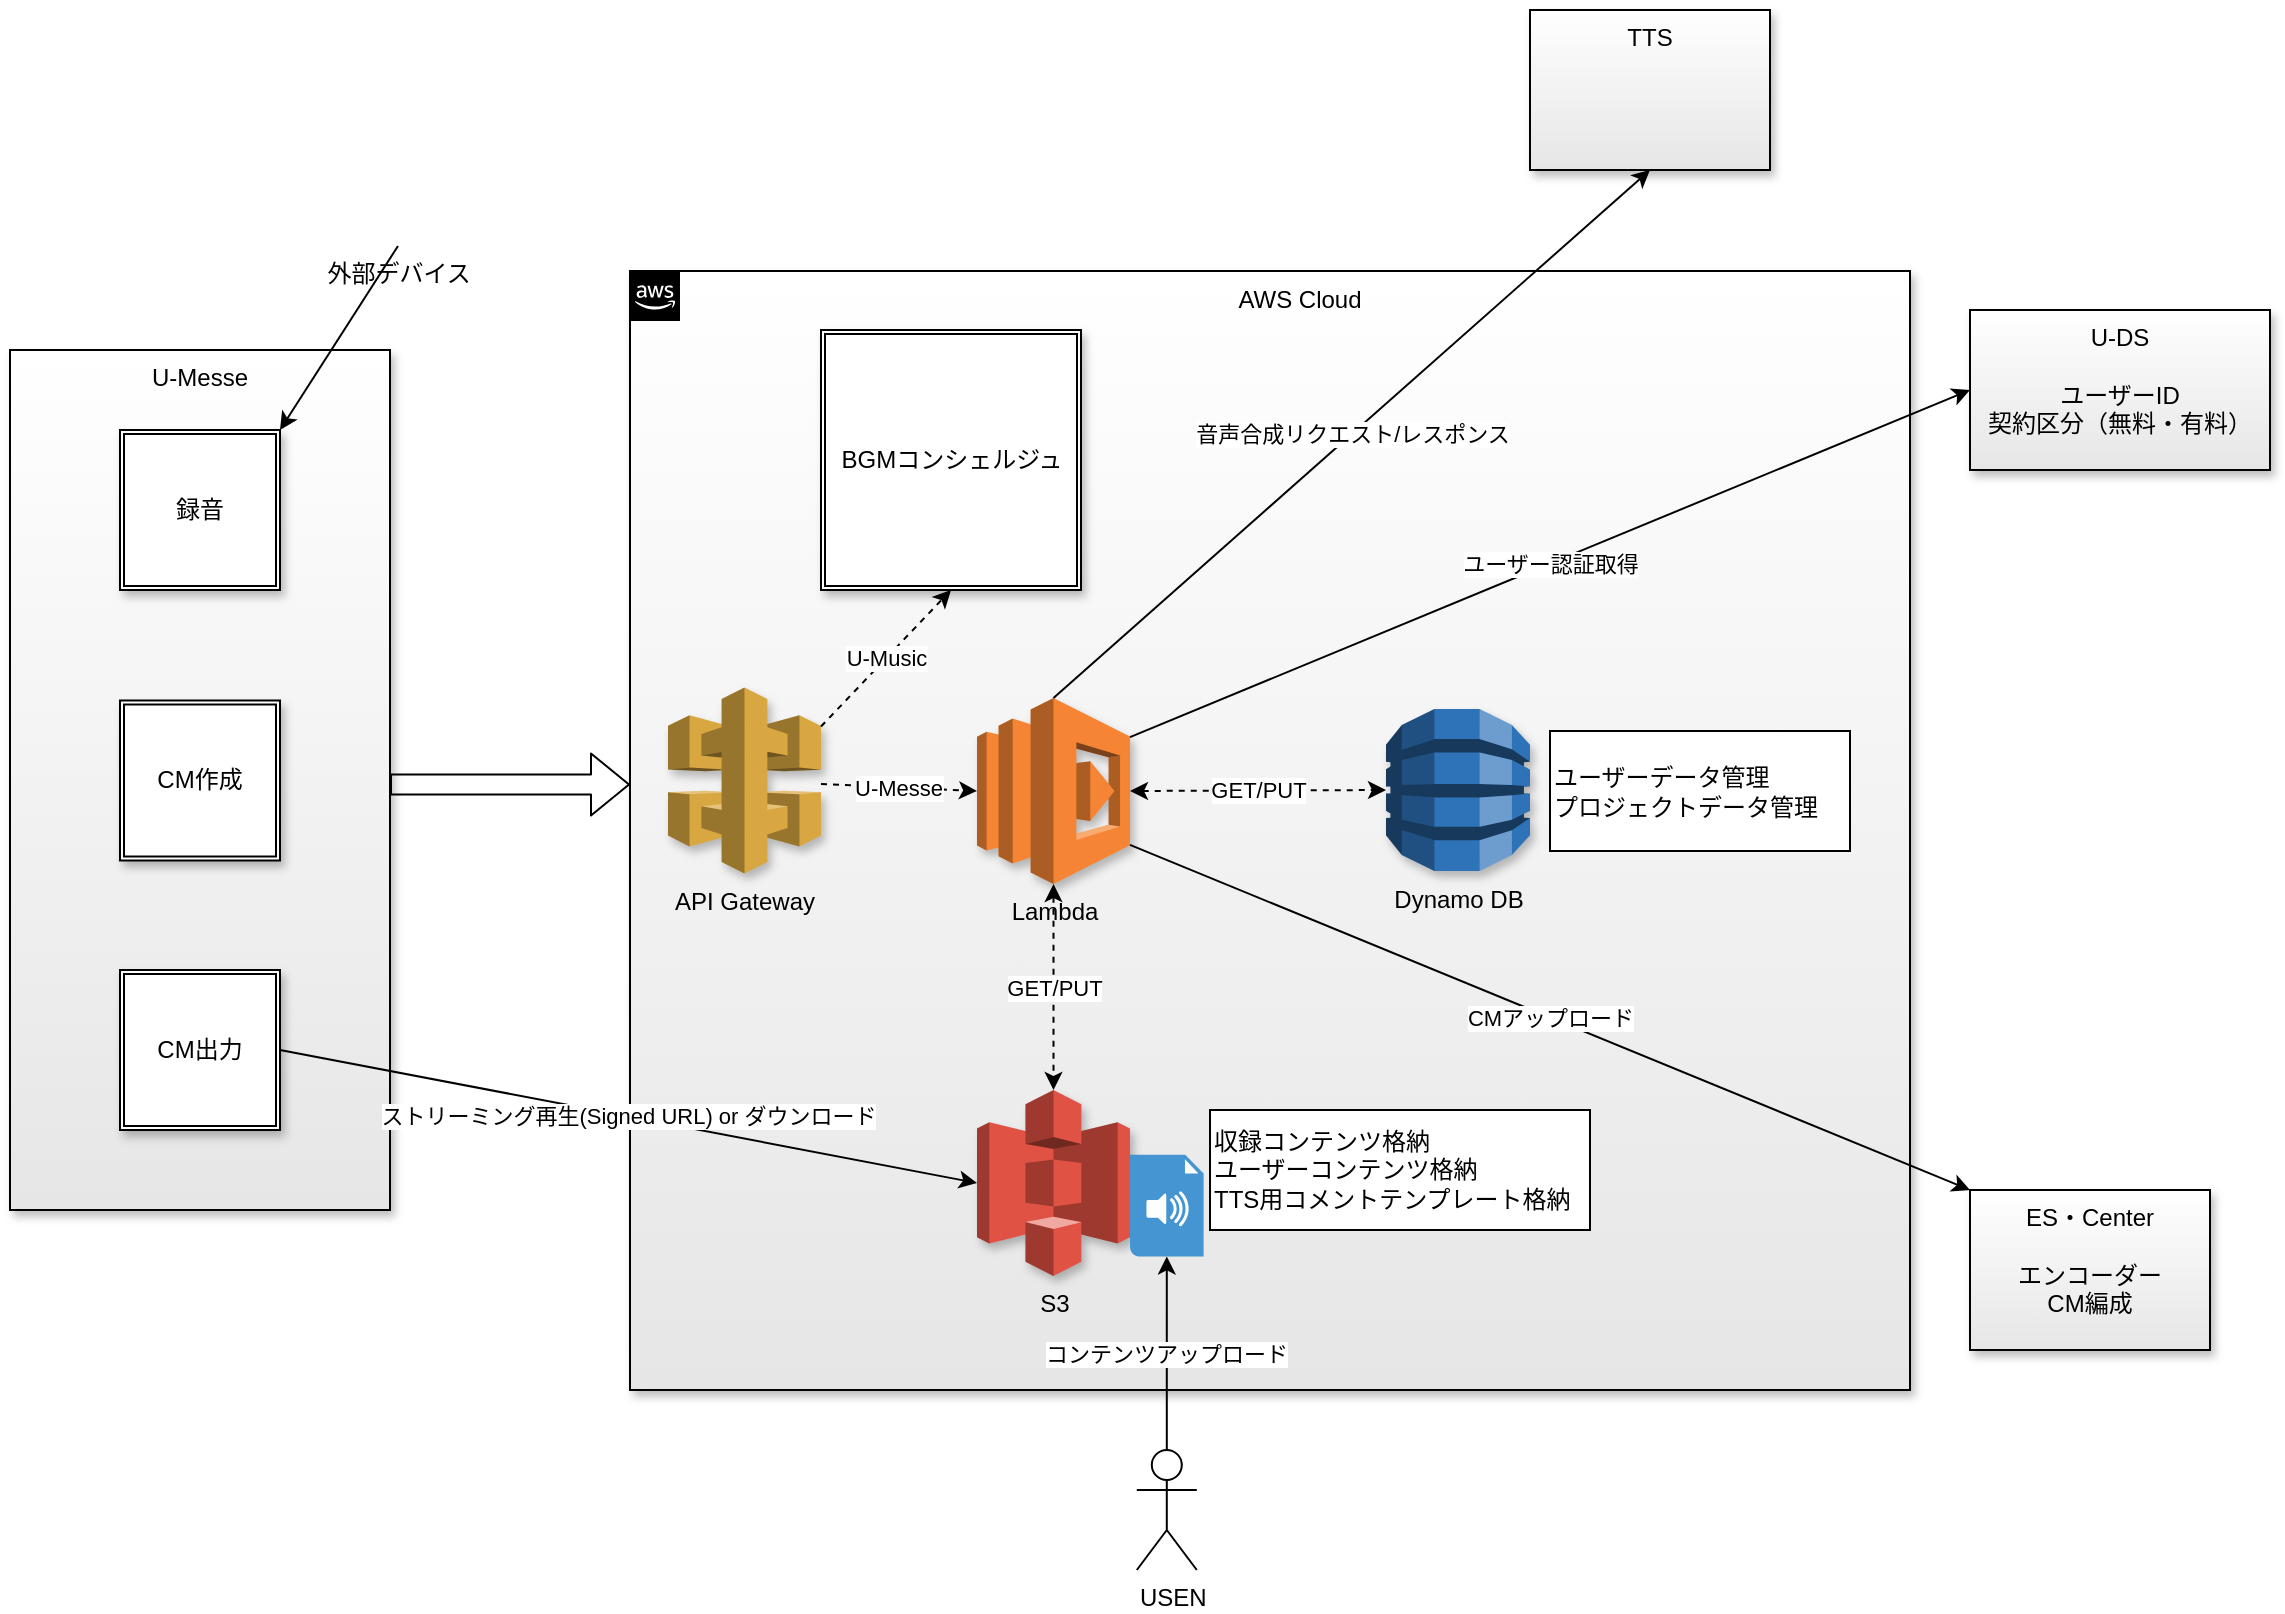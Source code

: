 <mxfile version="13.3.6" type="device"><diagram id="Ht1M8jgEwFfnCIfOTk4-" name="Page-1"><mxGraphModel dx="2447" dy="2153" grid="1" gridSize="10" guides="1" tooltips="1" connect="1" arrows="1" fold="1" page="1" pageScale="1" pageWidth="1169" pageHeight="827" background="#FFFFFF" math="0" shadow="0"><root><mxCell id="0"/><mxCell id="1" parent="0"/><mxCell id="UEzPUAAOIrF-is8g5C7q-175" value="AWS Cloud" style="points=[[0,0],[0.25,0],[0.5,0],[0.75,0],[1,0],[1,0.25],[1,0.5],[1,0.75],[1,1],[0.75,1],[0.5,1],[0.25,1],[0,1],[0,0.75],[0,0.5],[0,0.25]];outlineConnect=0;html=1;whiteSpace=wrap;fontSize=12;fontStyle=0;shape=mxgraph.aws4.group;grIcon=mxgraph.aws4.group_aws_cloud_alt;verticalAlign=top;align=center;spacingLeft=30;dashed=0;labelBackgroundColor=#ffffff;shadow=1;gradientColor=#E6E6E6;" parent="1" vertex="1"><mxGeometry x="200" y="-789.5" width="640" height="559.5" as="geometry"/></mxCell><mxCell id="lU8Pn5vqh1SlUMVNSXbl-1" value="U-Messe" style="rounded=0;whiteSpace=wrap;html=1;shadow=1;align=center;verticalAlign=top;gradientColor=#E6E6E6;" parent="1" vertex="1"><mxGeometry x="-110" y="-750" width="190" height="430" as="geometry"/></mxCell><mxCell id="lU8Pn5vqh1SlUMVNSXbl-3" value="S3" style="outlineConnect=0;dashed=0;verticalLabelPosition=bottom;verticalAlign=top;align=center;html=1;shape=mxgraph.aws3.s3;fillColor=#E05243;shadow=1;" parent="1" vertex="1"><mxGeometry x="373.5" y="-380.0" width="76.5" height="93" as="geometry"/></mxCell><mxCell id="lU8Pn5vqh1SlUMVNSXbl-4" value="Lambda" style="outlineConnect=0;dashed=0;verticalLabelPosition=bottom;verticalAlign=top;align=center;html=1;shape=mxgraph.aws3.lambda;fillColor=#F58534;shadow=1;" parent="1" vertex="1"><mxGeometry x="373.5" y="-576" width="76.5" height="93" as="geometry"/></mxCell><mxCell id="lU8Pn5vqh1SlUMVNSXbl-5" value="API Gateway" style="outlineConnect=0;dashed=0;verticalLabelPosition=bottom;verticalAlign=top;align=center;html=1;shape=mxgraph.aws3.api_gateway;fillColor=#D9A741;shadow=1;" parent="1" vertex="1"><mxGeometry x="219" y="-581.25" width="76.5" height="93" as="geometry"/></mxCell><mxCell id="lU8Pn5vqh1SlUMVNSXbl-9" value="Dynamo DB" style="outlineConnect=0;dashed=0;verticalLabelPosition=bottom;verticalAlign=top;align=center;html=1;shape=mxgraph.aws3.dynamo_db;fillColor=#2E73B8;shadow=1;" parent="1" vertex="1"><mxGeometry x="578" y="-570.5" width="72" height="81" as="geometry"/></mxCell><mxCell id="lU8Pn5vqh1SlUMVNSXbl-10" value="" style="shadow=0;dashed=0;html=1;strokeColor=none;fillColor=#4495D1;labelPosition=center;verticalLabelPosition=bottom;verticalAlign=top;align=center;outlineConnect=0;shape=mxgraph.veeam.audio_file;" parent="1" vertex="1"><mxGeometry x="450" y="-347.6" width="36.8" height="50.8" as="geometry"/></mxCell><mxCell id="lU8Pn5vqh1SlUMVNSXbl-12" value="録音" style="shape=ext;double=1;whiteSpace=wrap;html=1;aspect=fixed;shadow=1;align=center;" parent="1" vertex="1"><mxGeometry x="-55" y="-710" width="80" height="80" as="geometry"/></mxCell><mxCell id="RaPMoxKkeZq4uYAz5h4F-1" value="CM作成" style="shape=ext;double=1;whiteSpace=wrap;html=1;aspect=fixed;shadow=1;align=center;" parent="1" vertex="1"><mxGeometry x="-55" y="-574.75" width="80" height="80" as="geometry"/></mxCell><mxCell id="RaPMoxKkeZq4uYAz5h4F-2" value="CM出力" style="shape=ext;double=1;whiteSpace=wrap;html=1;aspect=fixed;shadow=1;align=center;" parent="1" vertex="1"><mxGeometry x="-55" y="-440" width="80" height="80" as="geometry"/></mxCell><mxCell id="RaPMoxKkeZq4uYAz5h4F-3" value="TTS" style="rounded=0;whiteSpace=wrap;html=1;shadow=1;align=center;verticalAlign=top;gradientColor=#E6E6E6;" parent="1" vertex="1"><mxGeometry x="650" y="-920" width="120" height="80" as="geometry"/></mxCell><mxCell id="RaPMoxKkeZq4uYAz5h4F-4" value="BGMコンシェルジュ" style="shape=ext;double=1;whiteSpace=wrap;html=1;aspect=fixed;shadow=1;align=center;" parent="1" vertex="1"><mxGeometry x="295.5" y="-760" width="130" height="130" as="geometry"/></mxCell><mxCell id="RaPMoxKkeZq4uYAz5h4F-10" value="" style="shape=flexArrow;endArrow=classic;html=1;entryX=0;entryY=0.5;entryDx=0;entryDy=0;exitX=1;exitY=0.5;exitDx=0;exitDy=0;" parent="1" edge="1"><mxGeometry width="50" height="50" relative="1" as="geometry"><mxPoint x="80" y="-532.75" as="sourcePoint"/><mxPoint x="200" y="-532.75" as="targetPoint"/></mxGeometry></mxCell><mxCell id="RaPMoxKkeZq4uYAz5h4F-13" value="U-Messe" style="endArrow=classic;html=1;entryX=0;entryY=0.5;entryDx=0;entryDy=0;entryPerimeter=0;dashed=1;" parent="1" source="lU8Pn5vqh1SlUMVNSXbl-5" target="lU8Pn5vqh1SlUMVNSXbl-4" edge="1"><mxGeometry width="50" height="50" relative="1" as="geometry"><mxPoint x="450" y="-460" as="sourcePoint"/><mxPoint x="500" y="-510" as="targetPoint"/></mxGeometry></mxCell><mxCell id="RaPMoxKkeZq4uYAz5h4F-15" value="U-Music" style="endArrow=classic;html=1;entryX=0.5;entryY=1;entryDx=0;entryDy=0;exitX=1;exitY=0.21;exitDx=0;exitDy=0;exitPerimeter=0;dashed=1;" parent="1" source="lU8Pn5vqh1SlUMVNSXbl-5" target="RaPMoxKkeZq4uYAz5h4F-4" edge="1"><mxGeometry width="50" height="50" relative="1" as="geometry"><mxPoint x="305.5" y="-544.75" as="sourcePoint"/><mxPoint x="383.5" y="-544.75" as="targetPoint"/></mxGeometry></mxCell><mxCell id="RaPMoxKkeZq4uYAz5h4F-16" value="GET/PUT" style="endArrow=classic;startArrow=classic;html=1;dashed=1;exitX=1;exitY=0.5;exitDx=0;exitDy=0;exitPerimeter=0;entryX=0;entryY=0.5;entryDx=0;entryDy=0;entryPerimeter=0;" parent="1" source="lU8Pn5vqh1SlUMVNSXbl-4" target="lU8Pn5vqh1SlUMVNSXbl-9" edge="1"><mxGeometry width="50" height="50" relative="1" as="geometry"><mxPoint x="450" y="-460" as="sourcePoint"/><mxPoint x="500" y="-510" as="targetPoint"/></mxGeometry></mxCell><mxCell id="RaPMoxKkeZq4uYAz5h4F-17" value="GET/PUT" style="endArrow=classic;startArrow=classic;html=1;dashed=1;entryX=0.5;entryY=0;entryDx=0;entryDy=0;entryPerimeter=0;" parent="1" source="lU8Pn5vqh1SlUMVNSXbl-4" target="lU8Pn5vqh1SlUMVNSXbl-3" edge="1"><mxGeometry width="50" height="50" relative="1" as="geometry"><mxPoint x="460" y="-544.75" as="sourcePoint"/><mxPoint x="595" y="-519.5" as="targetPoint"/></mxGeometry></mxCell><mxCell id="RaPMoxKkeZq4uYAz5h4F-21" value="ユーザーデータ管理&lt;br&gt;プロジェクトデータ管理" style="rounded=0;whiteSpace=wrap;html=1;align=left;" parent="1" vertex="1"><mxGeometry x="660" y="-559.5" width="150" height="60" as="geometry"/></mxCell><mxCell id="RaPMoxKkeZq4uYAz5h4F-22" value="収録コンテンツ格納&lt;br&gt;ユーザーコンテンツ格納&lt;br&gt;TTS用コメントテンプレート格納" style="rounded=0;whiteSpace=wrap;html=1;align=left;" parent="1" vertex="1"><mxGeometry x="490" y="-370" width="190" height="60" as="geometry"/></mxCell><mxCell id="RaPMoxKkeZq4uYAz5h4F-23" value="音声合成リクエスト/レスポンス" style="endArrow=classic;html=1;entryX=0.5;entryY=1;entryDx=0;entryDy=0;exitX=0.5;exitY=0;exitDx=0;exitDy=0;exitPerimeter=0;" parent="1" source="lU8Pn5vqh1SlUMVNSXbl-4" target="RaPMoxKkeZq4uYAz5h4F-3" edge="1"><mxGeometry width="50" height="50" relative="1" as="geometry"><mxPoint x="450" y="-590" as="sourcePoint"/><mxPoint x="500" y="-640" as="targetPoint"/></mxGeometry></mxCell><mxCell id="RaPMoxKkeZq4uYAz5h4F-24" value="ストリーミング再生(Signed URL) or ダウンロード" style="endArrow=classic;html=1;exitX=1;exitY=0.5;exitDx=0;exitDy=0;entryX=0;entryY=0.5;entryDx=0;entryDy=0;entryPerimeter=0;" parent="1" source="RaPMoxKkeZq4uYAz5h4F-2" target="lU8Pn5vqh1SlUMVNSXbl-3" edge="1"><mxGeometry width="50" height="50" relative="1" as="geometry"><mxPoint x="460" y="-571.72" as="sourcePoint"/><mxPoint x="840" y="-780" as="targetPoint"/></mxGeometry></mxCell><mxCell id="RaPMoxKkeZq4uYAz5h4F-25" value="U-DS&lt;br&gt;&lt;br&gt;ユーザーID&lt;br&gt;契約区分（無料・有料）" style="rounded=0;whiteSpace=wrap;html=1;shadow=1;align=center;verticalAlign=top;gradientColor=#E6E6E6;" parent="1" vertex="1"><mxGeometry x="870" y="-770" width="150" height="80" as="geometry"/></mxCell><mxCell id="RaPMoxKkeZq4uYAz5h4F-26" value="ES・Center&lt;br&gt;&lt;br&gt;エンコーダー&lt;br&gt;CM編成" style="rounded=0;whiteSpace=wrap;html=1;shadow=1;align=center;verticalAlign=top;gradientColor=#E6E6E6;" parent="1" vertex="1"><mxGeometry x="870" y="-330" width="120" height="80" as="geometry"/></mxCell><mxCell id="RaPMoxKkeZq4uYAz5h4F-27" value="ユーザー認証取得" style="endArrow=classic;html=1;exitX=1;exitY=0.21;exitDx=0;exitDy=0;exitPerimeter=0;entryX=0;entryY=0.5;entryDx=0;entryDy=0;" parent="1" source="lU8Pn5vqh1SlUMVNSXbl-4" target="RaPMoxKkeZq4uYAz5h4F-25" edge="1"><mxGeometry width="50" height="50" relative="1" as="geometry"><mxPoint x="460" y="-571.72" as="sourcePoint"/><mxPoint x="640" y="-817" as="targetPoint"/></mxGeometry></mxCell><mxCell id="RaPMoxKkeZq4uYAz5h4F-28" value="CMアップロード" style="endArrow=classic;html=1;exitX=1;exitY=0.79;exitDx=0;exitDy=0;entryX=0;entryY=0;entryDx=0;entryDy=0;exitPerimeter=0;" parent="1" source="lU8Pn5vqh1SlUMVNSXbl-4" target="RaPMoxKkeZq4uYAz5h4F-26" edge="1"><mxGeometry width="50" height="50" relative="1" as="geometry"><mxPoint x="460" y="-571.72" as="sourcePoint"/><mxPoint x="790" y="-770" as="targetPoint"/></mxGeometry></mxCell><mxCell id="RaPMoxKkeZq4uYAz5h4F-29" value="USEN" style="shape=umlActor;verticalLabelPosition=bottom;labelBackgroundColor=#ffffff;verticalAlign=top;html=1;align=left;" parent="1" vertex="1"><mxGeometry x="453.4" y="-200" width="30" height="60" as="geometry"/></mxCell><mxCell id="RaPMoxKkeZq4uYAz5h4F-30" value="コンテンツアップロード" style="endArrow=classic;html=1;exitX=0.5;exitY=0;exitDx=0;exitDy=0;exitPerimeter=0;" parent="1" source="RaPMoxKkeZq4uYAz5h4F-29" target="lU8Pn5vqh1SlUMVNSXbl-10" edge="1"><mxGeometry width="50" height="50" relative="1" as="geometry"><mxPoint x="35" y="-403.5" as="sourcePoint"/><mxPoint x="548" y="-362" as="targetPoint"/></mxGeometry></mxCell><mxCell id="j2FytwpeN-EprVNFpkl8-3" value="外部デバイス" style="shape=image;html=1;verticalAlign=top;verticalLabelPosition=bottom;labelBackgroundColor=#ffffff;imageAspect=0;aspect=fixed;image=https://cdn4.iconfinder.com/data/icons/ionicons/512/icon-ios7-mic-128.png" vertex="1" parent="1"><mxGeometry x="50" y="-870" width="68" height="68" as="geometry"/></mxCell><mxCell id="j2FytwpeN-EprVNFpkl8-4" value="" style="endArrow=classic;html=1;entryX=1;entryY=0;entryDx=0;entryDy=0;exitX=0.5;exitY=1;exitDx=0;exitDy=0;" edge="1" parent="1" source="j2FytwpeN-EprVNFpkl8-3" target="lU8Pn5vqh1SlUMVNSXbl-12"><mxGeometry width="50" height="50" relative="1" as="geometry"><mxPoint x="421.75" y="-566" as="sourcePoint"/><mxPoint x="720" y="-830" as="targetPoint"/></mxGeometry></mxCell></root></mxGraphModel></diagram></mxfile>